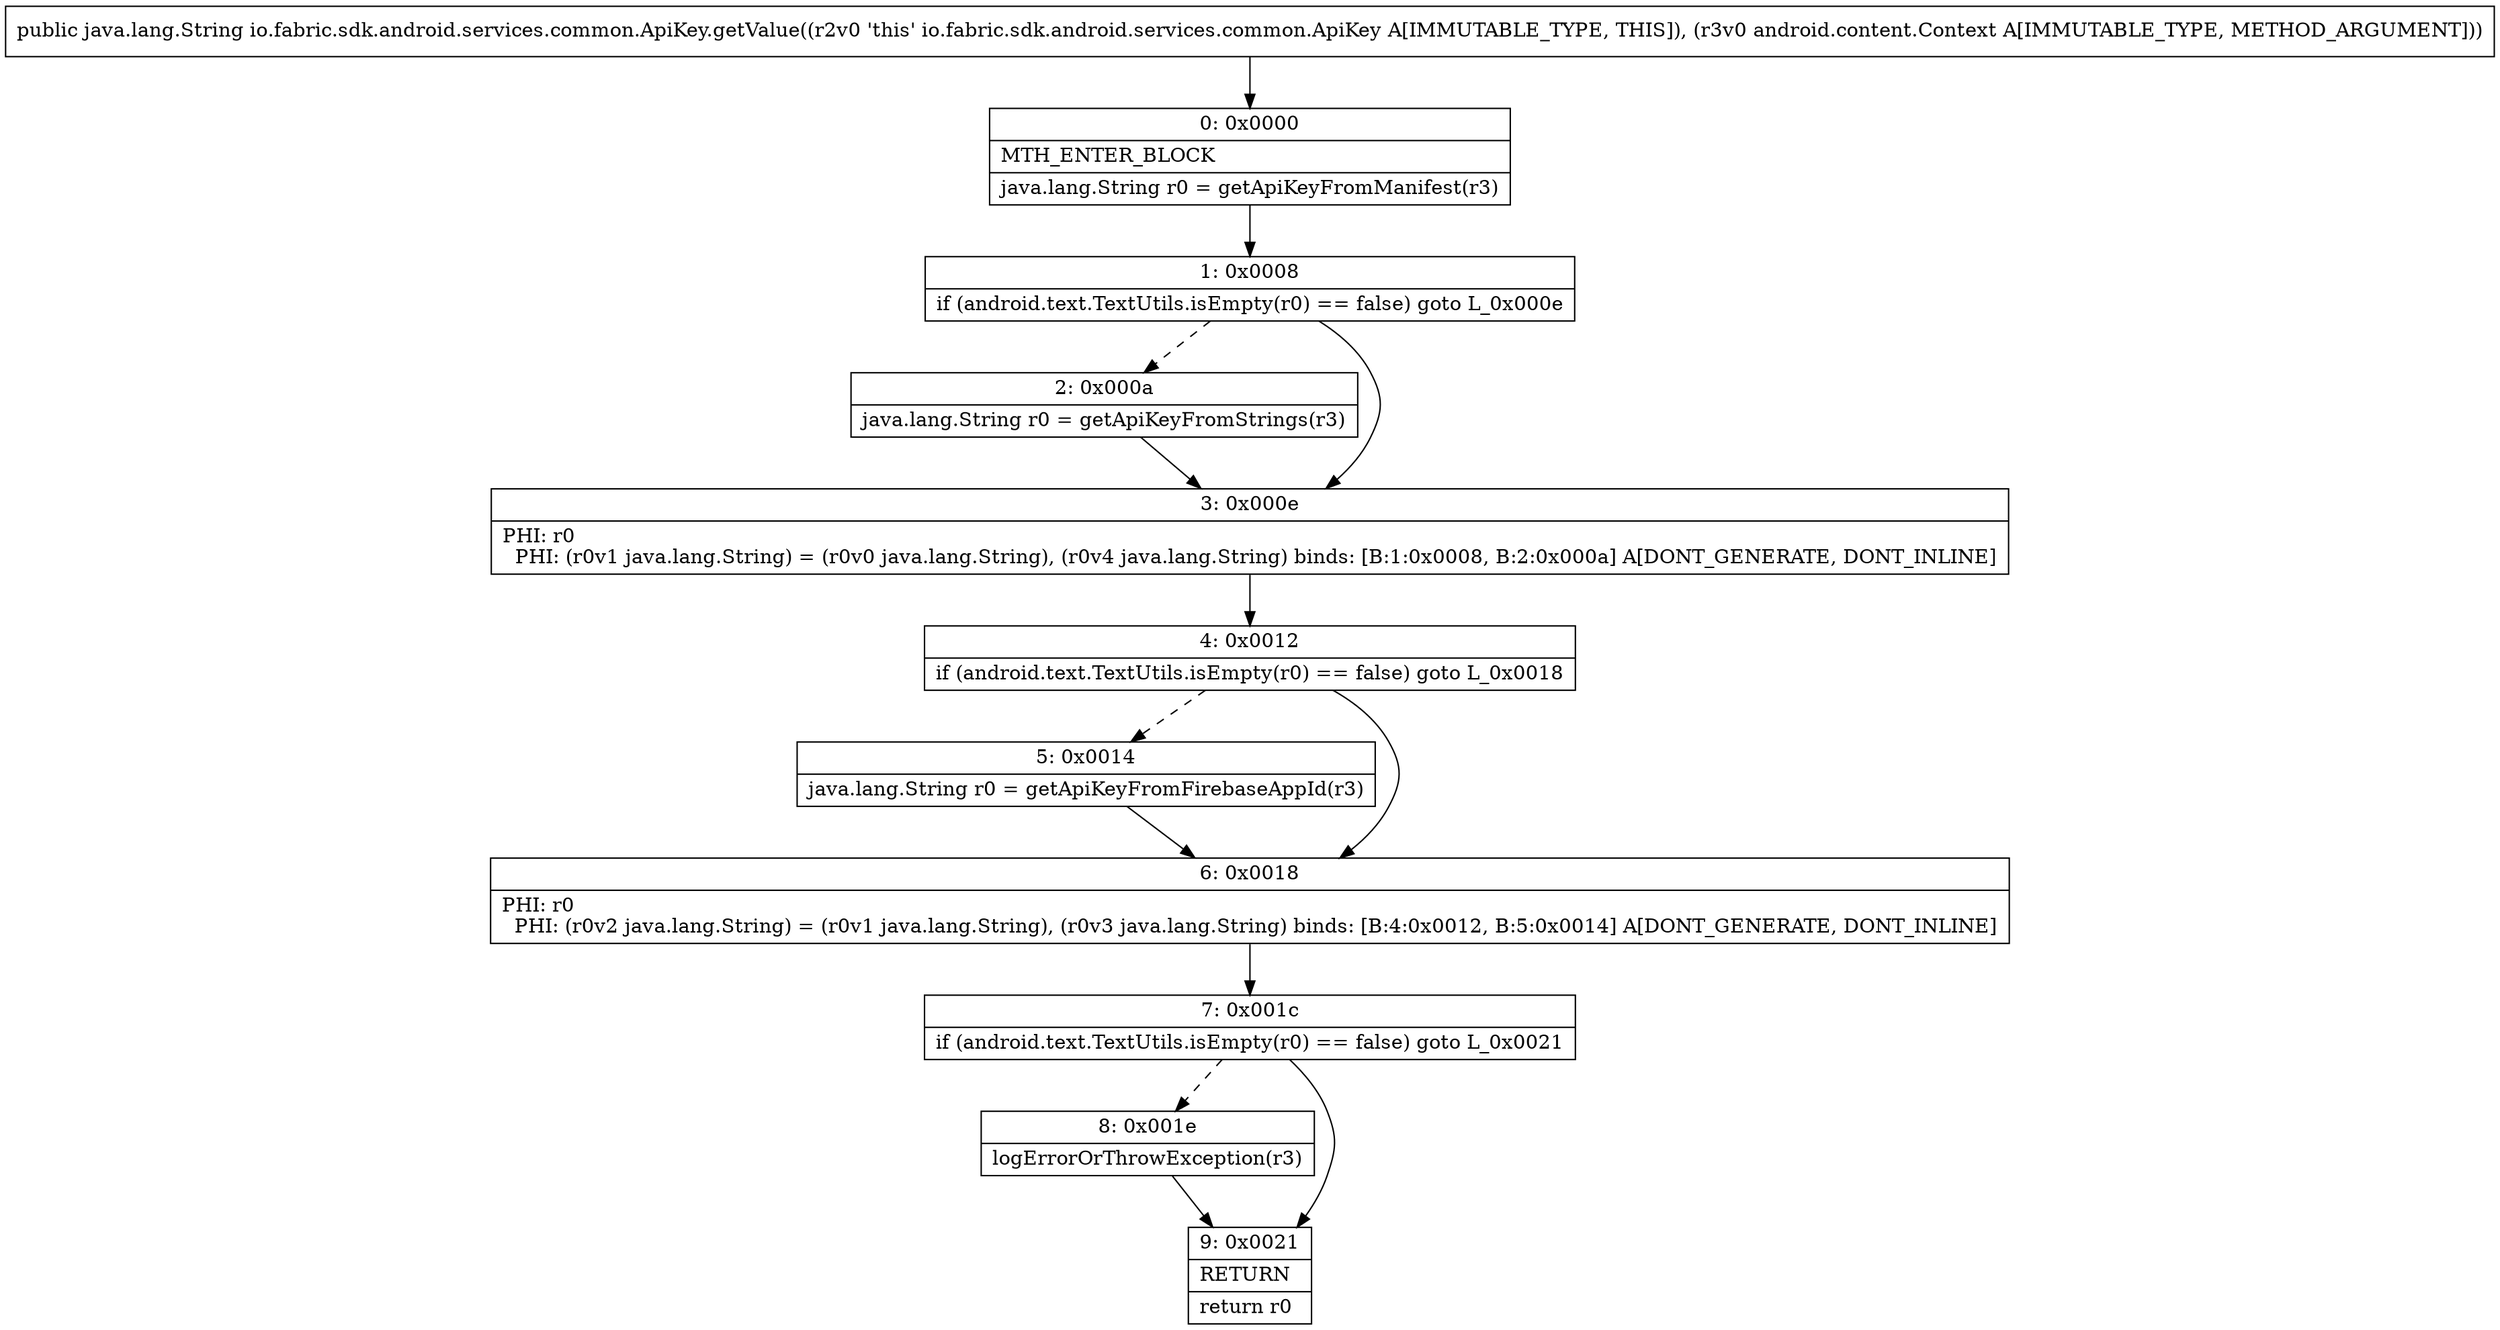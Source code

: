digraph "CFG forio.fabric.sdk.android.services.common.ApiKey.getValue(Landroid\/content\/Context;)Ljava\/lang\/String;" {
Node_0 [shape=record,label="{0\:\ 0x0000|MTH_ENTER_BLOCK\l|java.lang.String r0 = getApiKeyFromManifest(r3)\l}"];
Node_1 [shape=record,label="{1\:\ 0x0008|if (android.text.TextUtils.isEmpty(r0) == false) goto L_0x000e\l}"];
Node_2 [shape=record,label="{2\:\ 0x000a|java.lang.String r0 = getApiKeyFromStrings(r3)\l}"];
Node_3 [shape=record,label="{3\:\ 0x000e|PHI: r0 \l  PHI: (r0v1 java.lang.String) = (r0v0 java.lang.String), (r0v4 java.lang.String) binds: [B:1:0x0008, B:2:0x000a] A[DONT_GENERATE, DONT_INLINE]\l}"];
Node_4 [shape=record,label="{4\:\ 0x0012|if (android.text.TextUtils.isEmpty(r0) == false) goto L_0x0018\l}"];
Node_5 [shape=record,label="{5\:\ 0x0014|java.lang.String r0 = getApiKeyFromFirebaseAppId(r3)\l}"];
Node_6 [shape=record,label="{6\:\ 0x0018|PHI: r0 \l  PHI: (r0v2 java.lang.String) = (r0v1 java.lang.String), (r0v3 java.lang.String) binds: [B:4:0x0012, B:5:0x0014] A[DONT_GENERATE, DONT_INLINE]\l}"];
Node_7 [shape=record,label="{7\:\ 0x001c|if (android.text.TextUtils.isEmpty(r0) == false) goto L_0x0021\l}"];
Node_8 [shape=record,label="{8\:\ 0x001e|logErrorOrThrowException(r3)\l}"];
Node_9 [shape=record,label="{9\:\ 0x0021|RETURN\l|return r0\l}"];
MethodNode[shape=record,label="{public java.lang.String io.fabric.sdk.android.services.common.ApiKey.getValue((r2v0 'this' io.fabric.sdk.android.services.common.ApiKey A[IMMUTABLE_TYPE, THIS]), (r3v0 android.content.Context A[IMMUTABLE_TYPE, METHOD_ARGUMENT])) }"];
MethodNode -> Node_0;
Node_0 -> Node_1;
Node_1 -> Node_2[style=dashed];
Node_1 -> Node_3;
Node_2 -> Node_3;
Node_3 -> Node_4;
Node_4 -> Node_5[style=dashed];
Node_4 -> Node_6;
Node_5 -> Node_6;
Node_6 -> Node_7;
Node_7 -> Node_8[style=dashed];
Node_7 -> Node_9;
Node_8 -> Node_9;
}

